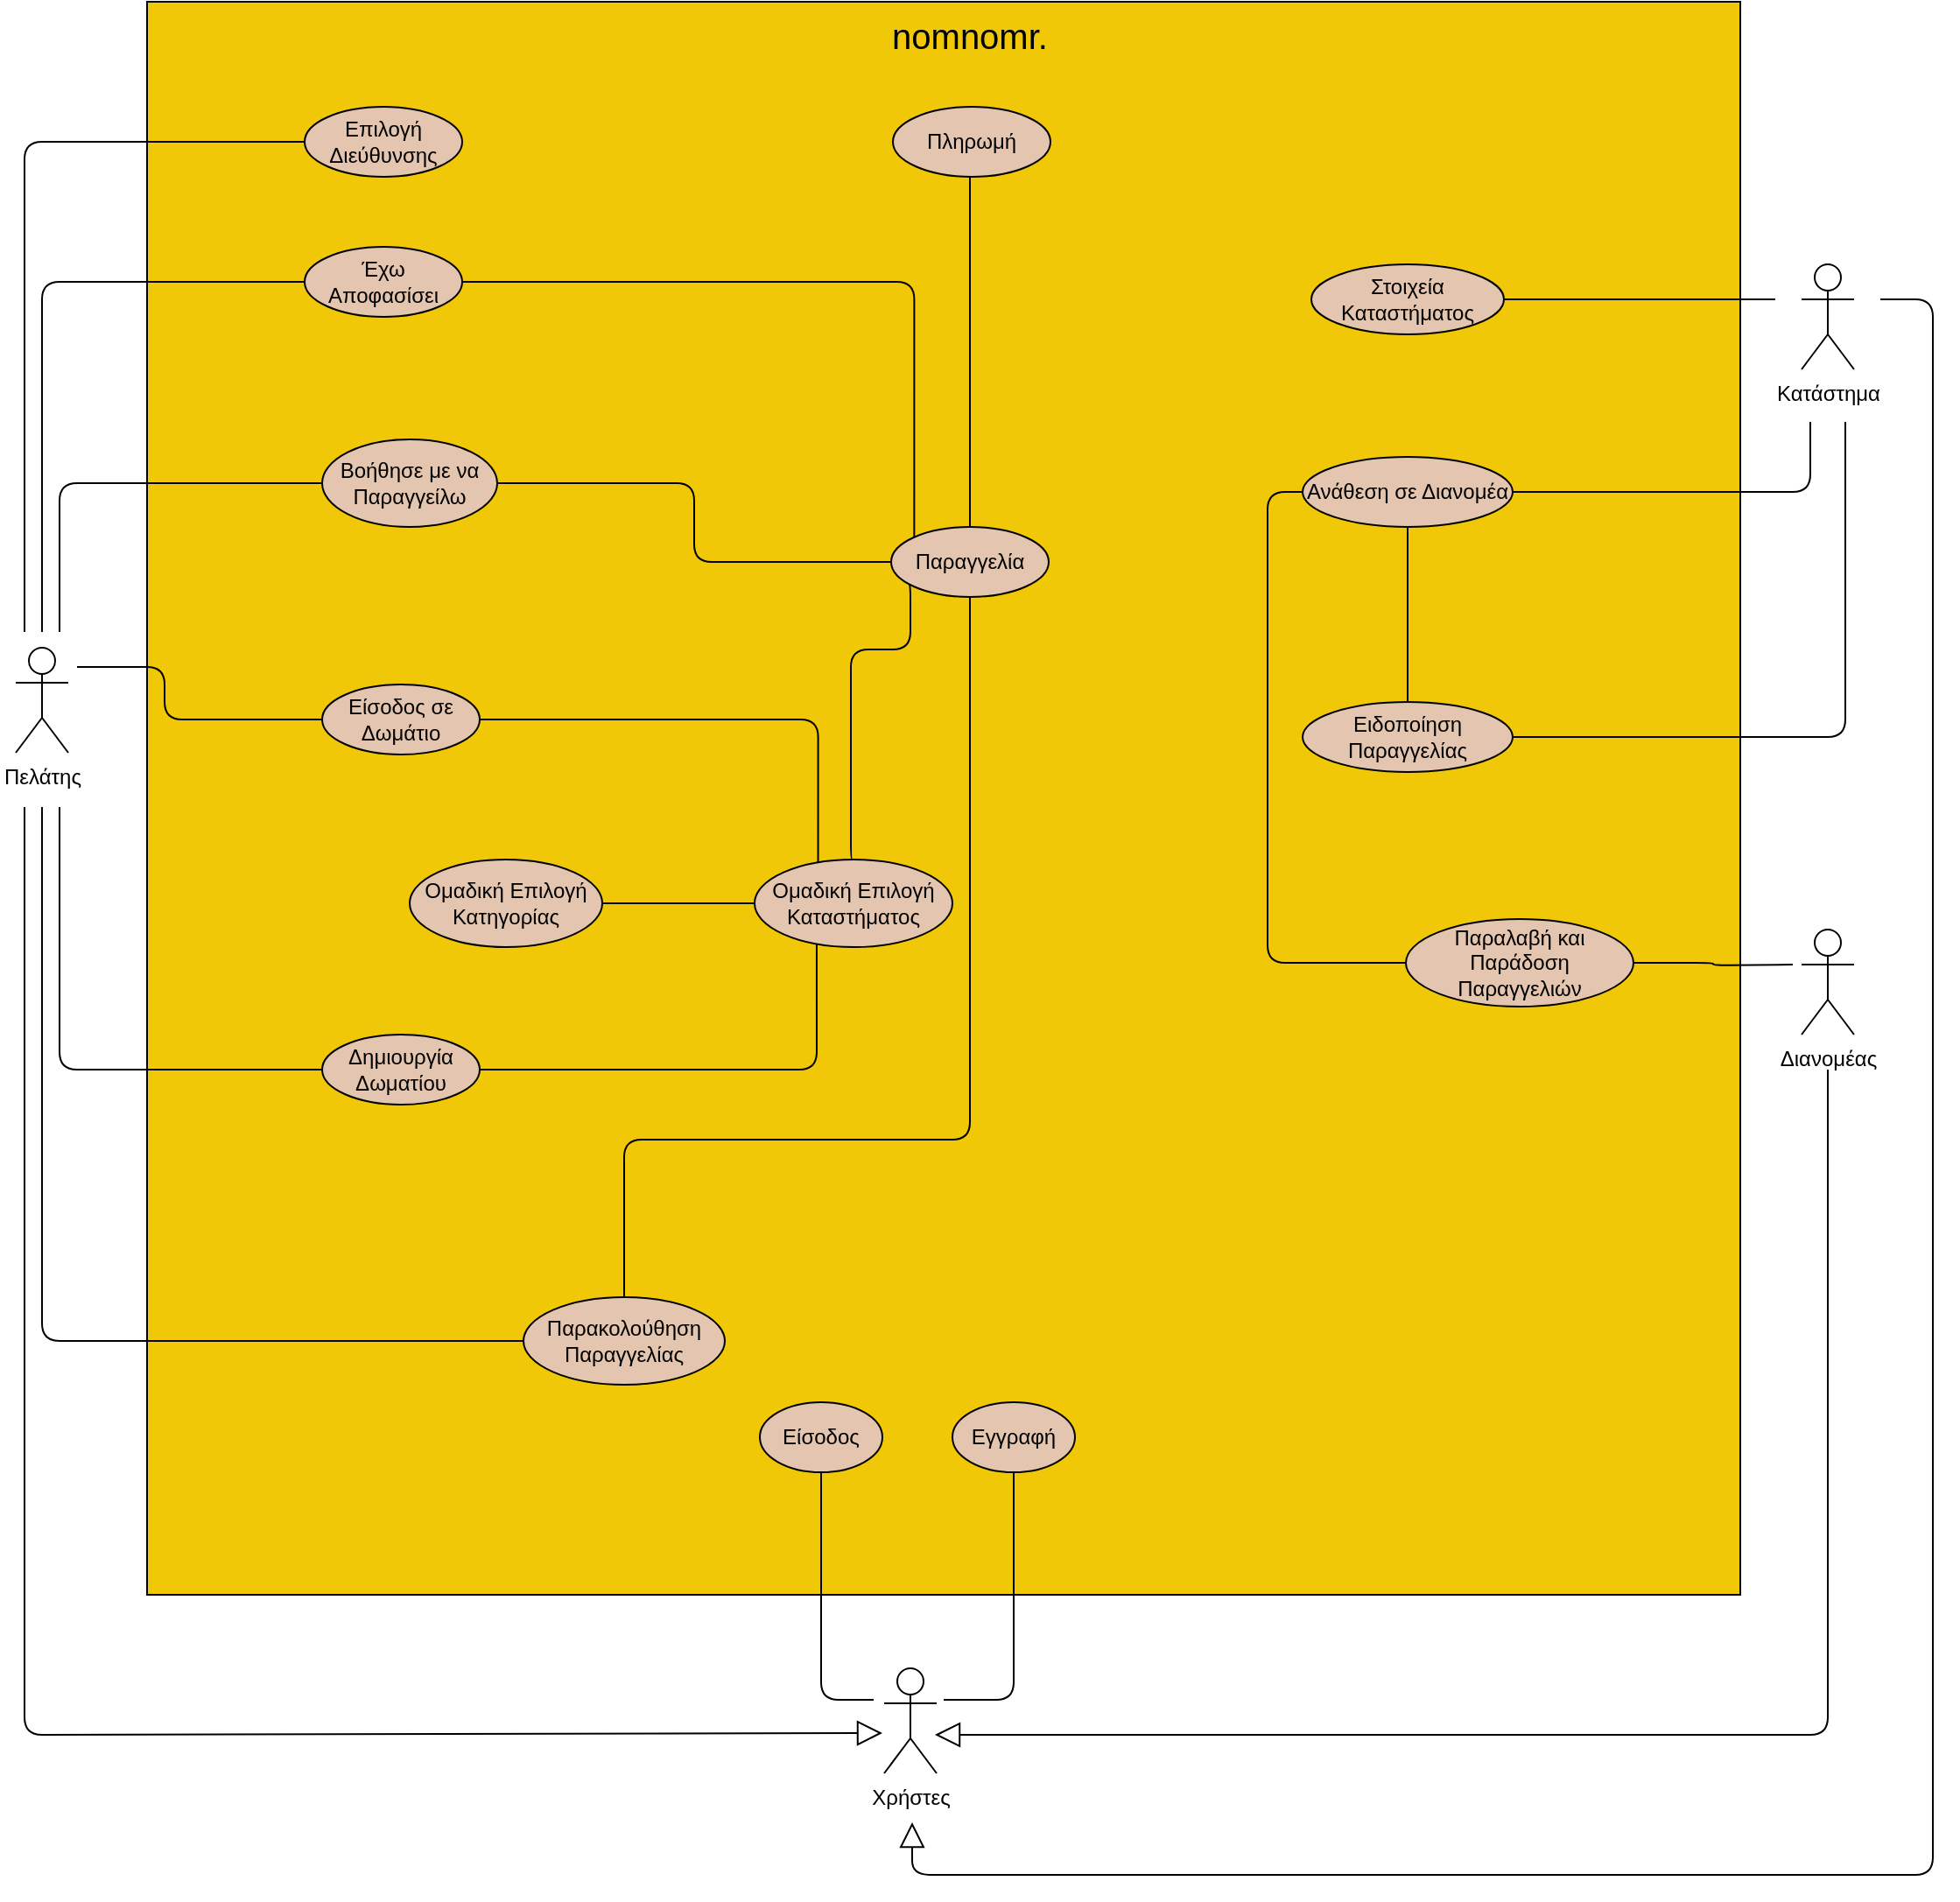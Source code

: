<mxfile version="19.0.3" type="device"><diagram id="2VhmybCiJ_VsvhxoTUYu" name="Page-1"><mxGraphModel dx="1550" dy="607" grid="1" gridSize="10" guides="1" tooltips="1" connect="1" arrows="1" fold="1" page="1" pageScale="1" pageWidth="850" pageHeight="1100" math="0" shadow="0"><root><mxCell id="0"/><mxCell id="1" parent="0"/><mxCell id="WKwVOLJDym8UCnrTxaul-4" value="" style="whiteSpace=wrap;html=1;aspect=fixed;fillColor=#F0C808;fontFamily=Helvetica;" parent="1" vertex="1"><mxGeometry x="-760" y="10" width="910" height="910" as="geometry"/></mxCell><mxCell id="WKwVOLJDym8UCnrTxaul-5" value="&lt;font style=&quot;font-size: 20px;&quot;&gt;nomnomr.&lt;/font&gt;" style="text;html=1;strokeColor=none;fillColor=none;align=center;verticalAlign=middle;whiteSpace=wrap;rounded=0;fontFamily=Helvetica;fontSize=20;" parent="1" vertex="1"><mxGeometry x="-330" y="14" width="80" height="30" as="geometry"/></mxCell><mxCell id="WKwVOLJDym8UCnrTxaul-16" value="Επιλογή Διεύθυνσης" style="ellipse;whiteSpace=wrap;html=1;fillColor=#E4C5AF;fontFamily=Helvetica;" parent="1" vertex="1"><mxGeometry x="-670" y="70" width="90" height="40" as="geometry"/></mxCell><mxCell id="WKwVOLJDym8UCnrTxaul-18" value="" style="edgeStyle=none;html=1;endArrow=none;verticalAlign=bottom;rounded=1;entryX=0;entryY=0.5;entryDx=0;entryDy=0;jumpStyle=arc;exitX=0.25;exitY=0;exitDx=0;exitDy=0;exitPerimeter=0;fontFamily=Helvetica;" parent="1" target="WKwVOLJDym8UCnrTxaul-16" edge="1"><mxGeometry width="160" relative="1" as="geometry"><mxPoint x="-830" y="370" as="sourcePoint"/><mxPoint x="-400" y="350" as="targetPoint"/><Array as="points"><mxPoint x="-830" y="90"/></Array></mxGeometry></mxCell><mxCell id="WKwVOLJDym8UCnrTxaul-23" value="" style="edgeStyle=orthogonalEdgeStyle;html=1;endArrow=none;verticalAlign=bottom;rounded=1;entryX=0;entryY=0.5;entryDx=0;entryDy=0;jumpStyle=arc;exitX=0.5;exitY=0;exitDx=0;exitDy=0;exitPerimeter=0;fontFamily=Helvetica;" parent="1" target="WKwVOLJDym8UCnrTxaul-25" edge="1"><mxGeometry width="160" relative="1" as="geometry"><mxPoint x="-820" y="370" as="sourcePoint"/><mxPoint x="-690.0" y="240" as="targetPoint"/><Array as="points"><mxPoint x="-820" y="170"/></Array></mxGeometry></mxCell><mxCell id="WKwVOLJDym8UCnrTxaul-25" value="Έχω Αποφασίσει" style="ellipse;whiteSpace=wrap;html=1;fillColor=#E4C5AF;fontFamily=Helvetica;fontSize=12;" parent="1" vertex="1"><mxGeometry x="-670" y="150" width="90" height="40" as="geometry"/></mxCell><mxCell id="WKwVOLJDym8UCnrTxaul-26" value="Βοήθησε με να Παραγγείλω" style="ellipse;whiteSpace=wrap;html=1;fillColor=#E4C5AF;fontFamily=Helvetica;fontSize=12;" parent="1" vertex="1"><mxGeometry x="-660" y="260" width="100" height="50" as="geometry"/></mxCell><mxCell id="WKwVOLJDym8UCnrTxaul-28" value="" style="edgeStyle=orthogonalEdgeStyle;html=1;endArrow=none;verticalAlign=bottom;rounded=1;entryX=0;entryY=0.5;entryDx=0;entryDy=0;jumpStyle=arc;fontFamily=Helvetica;" parent="1" target="WKwVOLJDym8UCnrTxaul-26" edge="1"><mxGeometry width="160" relative="1" as="geometry"><mxPoint x="-810" y="370" as="sourcePoint"/><mxPoint x="-490" y="340" as="targetPoint"/><Array as="points"><mxPoint x="-810" y="285"/></Array></mxGeometry></mxCell><mxCell id="WKwVOLJDym8UCnrTxaul-31" value="" style="edgeStyle=orthogonalEdgeStyle;html=1;endArrow=none;verticalAlign=bottom;rounded=1;entryX=0;entryY=0.5;entryDx=0;entryDy=0;jumpStyle=arc;fontFamily=Helvetica;" parent="1" target="WKwVOLJDym8UCnrTxaul-30" edge="1"><mxGeometry width="160" relative="1" as="geometry"><mxPoint x="-820" y="470" as="sourcePoint"/><mxPoint x="-650" y="410" as="targetPoint"/><Array as="points"><mxPoint x="-820" y="775"/></Array></mxGeometry></mxCell><mxCell id="WKwVOLJDym8UCnrTxaul-33" value="" style="edgeStyle=orthogonalEdgeStyle;html=1;endArrow=none;verticalAlign=bottom;rounded=1;entryX=1;entryY=0.5;entryDx=0;entryDy=0;exitX=0;exitY=0.5;exitDx=0;exitDy=0;jumpStyle=arc;fontFamily=Helvetica;" parent="1" source="WKwVOLJDym8UCnrTxaul-29" target="WKwVOLJDym8UCnrTxaul-26" edge="1"><mxGeometry width="160" relative="1" as="geometry"><mxPoint x="-220" y="390" as="sourcePoint"/><mxPoint x="-480" y="480" as="targetPoint"/></mxGeometry></mxCell><mxCell id="WKwVOLJDym8UCnrTxaul-34" value="" style="edgeStyle=orthogonalEdgeStyle;html=1;endArrow=none;verticalAlign=bottom;rounded=1;entryX=0;entryY=0;entryDx=0;entryDy=0;exitX=1;exitY=0.5;exitDx=0;exitDy=0;jumpStyle=arc;fontFamily=Helvetica;" parent="1" source="WKwVOLJDym8UCnrTxaul-25" target="WKwVOLJDym8UCnrTxaul-29" edge="1"><mxGeometry width="160" relative="1" as="geometry"><mxPoint x="-210" y="390" as="sourcePoint"/><mxPoint x="-390" y="480" as="targetPoint"/></mxGeometry></mxCell><mxCell id="yT9anjNgfXFWTvLSAoXF-5" style="edgeStyle=orthogonalEdgeStyle;rounded=1;orthogonalLoop=1;jettySize=auto;html=1;entryX=0.321;entryY=0.037;entryDx=0;entryDy=0;entryPerimeter=0;endArrow=none;endFill=0;" parent="1" source="WKwVOLJDym8UCnrTxaul-35" target="ac3TuZpjD-VI5zDlLNxs-1" edge="1"><mxGeometry relative="1" as="geometry"/></mxCell><mxCell id="WKwVOLJDym8UCnrTxaul-35" value="Είσοδος σε Δωμάτιο" style="ellipse;whiteSpace=wrap;html=1;fillColor=#E4C5AF;fontFamily=Helvetica;" parent="1" vertex="1"><mxGeometry x="-660" y="400" width="90" height="40" as="geometry"/></mxCell><mxCell id="yT9anjNgfXFWTvLSAoXF-6" style="edgeStyle=orthogonalEdgeStyle;rounded=1;orthogonalLoop=1;jettySize=auto;html=1;entryX=0.314;entryY=0.97;entryDx=0;entryDy=0;entryPerimeter=0;endArrow=none;endFill=0;" parent="1" source="WKwVOLJDym8UCnrTxaul-36" target="ac3TuZpjD-VI5zDlLNxs-1" edge="1"><mxGeometry relative="1" as="geometry"/></mxCell><mxCell id="WKwVOLJDym8UCnrTxaul-36" value="Δημιουργία Δωματίου" style="ellipse;whiteSpace=wrap;html=1;fillColor=#E4C5AF;fontFamily=Helvetica;" parent="1" vertex="1"><mxGeometry x="-660" y="600" width="90" height="40" as="geometry"/></mxCell><mxCell id="WKwVOLJDym8UCnrTxaul-37" value="Ομαδική Επιλογή Κατηγορίας" style="ellipse;whiteSpace=wrap;html=1;fillColor=#E4C5AF;fontFamily=Helvetica;" parent="1" vertex="1"><mxGeometry x="-610" y="500" width="110" height="50" as="geometry"/></mxCell><mxCell id="WKwVOLJDym8UCnrTxaul-38" value="" style="edgeStyle=orthogonalEdgeStyle;html=1;endArrow=none;verticalAlign=bottom;rounded=1;entryX=0;entryY=0.5;entryDx=0;entryDy=0;jumpStyle=arc;fontFamily=Helvetica;" parent="1" target="WKwVOLJDym8UCnrTxaul-36" edge="1"><mxGeometry width="160" relative="1" as="geometry"><mxPoint x="-810" y="470" as="sourcePoint"/><mxPoint x="-680" y="810" as="targetPoint"/><Array as="points"><mxPoint x="-810" y="620"/></Array></mxGeometry></mxCell><mxCell id="WKwVOLJDym8UCnrTxaul-39" value="" style="edgeStyle=orthogonalEdgeStyle;html=1;endArrow=none;verticalAlign=bottom;rounded=1;entryX=0;entryY=0.5;entryDx=0;entryDy=0;jumpStyle=arc;exitX=1;exitY=0.333;exitDx=0;exitDy=0;exitPerimeter=0;fontFamily=Helvetica;" parent="1" target="WKwVOLJDym8UCnrTxaul-35" edge="1"><mxGeometry width="160" relative="1" as="geometry"><mxPoint x="-800" y="390" as="sourcePoint"/><mxPoint x="-680" y="700" as="targetPoint"/><Array as="points"><mxPoint x="-750" y="390"/><mxPoint x="-750" y="420"/></Array></mxGeometry></mxCell><mxCell id="WKwVOLJDym8UCnrTxaul-42" value="" style="edgeStyle=orthogonalEdgeStyle;html=1;endArrow=none;verticalAlign=bottom;rounded=1;exitX=0.069;exitY=0.745;exitDx=0;exitDy=0;jumpStyle=arc;entryX=0.5;entryY=0;entryDx=0;entryDy=0;exitPerimeter=0;fontFamily=Helvetica;" parent="1" source="WKwVOLJDym8UCnrTxaul-29" target="ac3TuZpjD-VI5zDlLNxs-1" edge="1"><mxGeometry width="160" relative="1" as="geometry"><mxPoint x="-308.96" y="439" as="sourcePoint"/><mxPoint x="-394" y="580" as="targetPoint"/><Array as="points"><mxPoint x="-324" y="340"/><mxPoint x="-324" y="380"/><mxPoint x="-358" y="380"/></Array></mxGeometry></mxCell><mxCell id="WKwVOLJDym8UCnrTxaul-45" value="" style="edgeStyle=orthogonalEdgeStyle;html=1;endArrow=none;verticalAlign=bottom;rounded=1;entryX=0.5;entryY=0;entryDx=0;entryDy=0;exitX=0.5;exitY=1;exitDx=0;exitDy=0;jumpStyle=arc;fontFamily=Helvetica;" parent="1" source="WKwVOLJDym8UCnrTxaul-29" target="WKwVOLJDym8UCnrTxaul-30" edge="1"><mxGeometry width="160" relative="1" as="geometry"><mxPoint x="-300" y="440" as="sourcePoint"/><mxPoint x="-420" y="660" as="targetPoint"/><Array as="points"><mxPoint x="-290" y="660"/><mxPoint x="-487" y="660"/></Array></mxGeometry></mxCell><mxCell id="WKwVOLJDym8UCnrTxaul-47" value="Εγγραφή" style="ellipse;whiteSpace=wrap;html=1;fillColor=#E4C5AF;fontFamily=Helvetica;" parent="1" vertex="1"><mxGeometry x="-300" y="810" width="70" height="40" as="geometry"/></mxCell><mxCell id="WKwVOLJDym8UCnrTxaul-49" value="" style="edgeStyle=none;html=1;endArrow=none;verticalAlign=bottom;rounded=1;entryX=0.5;entryY=1;entryDx=0;entryDy=0;jumpStyle=arc;exitX=0;exitY=0.333;exitDx=0;exitDy=0;exitPerimeter=0;fontFamily=Helvetica;" parent="1" target="WKwVOLJDym8UCnrTxaul-46" edge="1"><mxGeometry width="160" relative="1" as="geometry"><mxPoint x="-345" y="980" as="sourcePoint"/><mxPoint x="-680" y="700" as="targetPoint"/><Array as="points"><mxPoint x="-375" y="980"/></Array></mxGeometry></mxCell><mxCell id="WKwVOLJDym8UCnrTxaul-50" value="" style="edgeStyle=none;html=1;endArrow=none;verticalAlign=bottom;rounded=1;entryX=0.5;entryY=1;entryDx=0;entryDy=0;jumpStyle=arc;exitX=1;exitY=0.333;exitDx=0;exitDy=0;exitPerimeter=0;fontFamily=Helvetica;" parent="1" target="WKwVOLJDym8UCnrTxaul-47" edge="1"><mxGeometry width="160" relative="1" as="geometry"><mxPoint x="-305" y="980" as="sourcePoint"/><mxPoint x="-365" y="860" as="targetPoint"/><Array as="points"><mxPoint x="-265" y="980"/></Array></mxGeometry></mxCell><mxCell id="WKwVOLJDym8UCnrTxaul-51" value="Πληρωμή" style="ellipse;whiteSpace=wrap;html=1;fillColor=#E4C5AF;fontFamily=Helvetica;" parent="1" vertex="1"><mxGeometry x="-334" y="70" width="90" height="40" as="geometry"/></mxCell><mxCell id="WKwVOLJDym8UCnrTxaul-52" value="" style="edgeStyle=orthogonalEdgeStyle;html=1;endArrow=none;verticalAlign=bottom;rounded=1;exitX=0.5;exitY=0;exitDx=0;exitDy=0;jumpStyle=arc;fontFamily=Helvetica;" parent="1" source="WKwVOLJDym8UCnrTxaul-29" edge="1"><mxGeometry width="160" relative="1" as="geometry"><mxPoint x="-266.82" y="414.142" as="sourcePoint"/><mxPoint x="-290" y="110" as="targetPoint"/><Array as="points"><mxPoint x="-290" y="110"/></Array></mxGeometry></mxCell><mxCell id="WKwVOLJDym8UCnrTxaul-57" value="" style="edgeStyle=none;html=1;endArrow=none;verticalAlign=bottom;rounded=1;exitX=1;exitY=0.5;exitDx=0;exitDy=0;jumpStyle=arc;fontFamily=Helvetica;" parent="1" source="ac3TuZpjD-VI5zDlLNxs-12" edge="1"><mxGeometry width="160" relative="1" as="geometry"><mxPoint x="20.0" y="185" as="sourcePoint"/><mxPoint x="170" y="180" as="targetPoint"/><Array as="points"/></mxGeometry></mxCell><mxCell id="yT9anjNgfXFWTvLSAoXF-7" style="edgeStyle=orthogonalEdgeStyle;rounded=1;orthogonalLoop=1;jettySize=auto;html=1;entryX=0;entryY=0.5;entryDx=0;entryDy=0;fontSize=20;endArrow=none;endFill=0;" parent="1" source="WKwVOLJDym8UCnrTxaul-60" target="WKwVOLJDym8UCnrTxaul-66" edge="1"><mxGeometry relative="1" as="geometry"><Array as="points"><mxPoint x="-120" y="290"/><mxPoint x="-120" y="559"/></Array></mxGeometry></mxCell><mxCell id="WKwVOLJDym8UCnrTxaul-60" value="Ανάθεση σε Διανομέα" style="ellipse;whiteSpace=wrap;html=1;fillColor=#E4C5AF;fontFamily=Helvetica;" parent="1" vertex="1"><mxGeometry x="-100" y="270" width="120" height="40" as="geometry"/></mxCell><mxCell id="WKwVOLJDym8UCnrTxaul-61" value="" style="edgeStyle=orthogonalEdgeStyle;html=1;endArrow=none;verticalAlign=bottom;rounded=1;exitX=1;exitY=0.5;exitDx=0;exitDy=0;jumpStyle=arc;fontFamily=Helvetica;" parent="1" source="WKwVOLJDym8UCnrTxaul-60" edge="1"><mxGeometry width="160" relative="1" as="geometry"><mxPoint x="50" y="190" as="sourcePoint"/><mxPoint x="190" y="250" as="targetPoint"/><Array as="points"><mxPoint x="190" y="290"/></Array></mxGeometry></mxCell><mxCell id="WKwVOLJDym8UCnrTxaul-62" value="" style="edgeStyle=orthogonalEdgeStyle;html=1;endArrow=none;verticalAlign=bottom;rounded=1;exitX=0.5;exitY=0;exitDx=0;exitDy=0;jumpStyle=arc;fontFamily=Helvetica;entryX=0.5;entryY=1;entryDx=0;entryDy=0;" parent="1" source="WKwVOLJDym8UCnrTxaul-63" target="WKwVOLJDym8UCnrTxaul-60" edge="1"><mxGeometry width="160" relative="1" as="geometry"><mxPoint x="-245" y="420" as="sourcePoint"/><mxPoint x="-22" y="310" as="targetPoint"/><Array as="points"><mxPoint x="-40" y="360"/><mxPoint x="-40" y="360"/></Array></mxGeometry></mxCell><mxCell id="WKwVOLJDym8UCnrTxaul-63" value="Ειδοποίηση Παραγγελίας" style="ellipse;whiteSpace=wrap;html=1;fillColor=#E4C5AF;fontFamily=Helvetica;" parent="1" vertex="1"><mxGeometry x="-100" y="410" width="120" height="40" as="geometry"/></mxCell><mxCell id="WKwVOLJDym8UCnrTxaul-64" value="" style="edgeStyle=orthogonalEdgeStyle;html=1;endArrow=none;verticalAlign=bottom;rounded=1;exitX=1;exitY=0.5;exitDx=0;exitDy=0;jumpStyle=arc;fontFamily=Helvetica;" parent="1" source="WKwVOLJDym8UCnrTxaul-63" edge="1"><mxGeometry width="160" relative="1" as="geometry"><mxPoint x="50" y="340" as="sourcePoint"/><mxPoint x="210" y="250" as="targetPoint"/><Array as="points"><mxPoint x="210" y="430"/></Array></mxGeometry></mxCell><mxCell id="WKwVOLJDym8UCnrTxaul-66" value="Παραλαβή και Παράδοση Παραγγελιών" style="ellipse;whiteSpace=wrap;html=1;fillColor=#E4C5AF;fontFamily=Helvetica;" parent="1" vertex="1"><mxGeometry x="-41" y="534" width="130" height="50" as="geometry"/></mxCell><mxCell id="WKwVOLJDym8UCnrTxaul-68" value="" style="edgeStyle=orthogonalEdgeStyle;html=1;endArrow=none;verticalAlign=bottom;rounded=1;entryX=1;entryY=0.5;entryDx=0;entryDy=0;jumpStyle=arc;exitX=0;exitY=0.333;exitDx=0;exitDy=0;exitPerimeter=0;fontFamily=Helvetica;" parent="1" target="WKwVOLJDym8UCnrTxaul-66" edge="1"><mxGeometry width="160" relative="1" as="geometry"><mxPoint x="180" y="560" as="sourcePoint"/><mxPoint x="-430" y="790" as="targetPoint"/></mxGeometry></mxCell><mxCell id="WKwVOLJDym8UCnrTxaul-70" value="" style="edgeStyle=none;html=1;endArrow=block;endFill=0;endSize=12;verticalAlign=bottom;rounded=1;fontFamily=Helvetica;fontSize=12;jumpStyle=arc;" parent="1" edge="1"><mxGeometry width="160" relative="1" as="geometry"><mxPoint x="-830" y="470" as="sourcePoint"/><mxPoint x="-340" y="999" as="targetPoint"/><Array as="points"><mxPoint x="-830" y="1000"/></Array></mxGeometry></mxCell><mxCell id="WKwVOLJDym8UCnrTxaul-71" value="" style="edgeStyle=none;html=1;endArrow=block;endFill=0;endSize=12;verticalAlign=bottom;rounded=1;fontFamily=Helvetica;fontSize=12;jumpStyle=arc;" parent="1" edge="1"><mxGeometry width="160" relative="1" as="geometry"><mxPoint x="200" y="620" as="sourcePoint"/><mxPoint x="-310" y="1000" as="targetPoint"/><Array as="points"><mxPoint x="200" y="1000"/></Array></mxGeometry></mxCell><mxCell id="WKwVOLJDym8UCnrTxaul-72" value="" style="edgeStyle=orthogonalEdgeStyle;html=1;endArrow=block;endFill=0;endSize=12;verticalAlign=bottom;rounded=1;fontFamily=Helvetica;fontSize=12;jumpStyle=arc;" parent="1" edge="1"><mxGeometry width="160" relative="1" as="geometry"><mxPoint x="230" y="180" as="sourcePoint"/><mxPoint x="-323" y="1050" as="targetPoint"/><Array as="points"><mxPoint x="260" y="180"/><mxPoint x="260" y="1080"/><mxPoint x="-323" y="1080"/></Array></mxGeometry></mxCell><mxCell id="WKwVOLJDym8UCnrTxaul-29" value="Παραγγελία" style="ellipse;whiteSpace=wrap;html=1;fillColor=#E4C5AF;fontFamily=Helvetica;" parent="1" vertex="1"><mxGeometry x="-335" y="310" width="90" height="40" as="geometry"/></mxCell><mxCell id="WKwVOLJDym8UCnrTxaul-30" value="Παρακολούθηση Παραγγελίας" style="ellipse;whiteSpace=wrap;html=1;fillColor=#E4C5AF;fontFamily=Helvetica;" parent="1" vertex="1"><mxGeometry x="-545" y="750" width="115" height="50" as="geometry"/></mxCell><mxCell id="WKwVOLJDym8UCnrTxaul-46" value="Είσοδος" style="ellipse;whiteSpace=wrap;html=1;fillColor=#E4C5AF;fontFamily=Helvetica;" parent="1" vertex="1"><mxGeometry x="-410" y="810" width="70" height="40" as="geometry"/></mxCell><mxCell id="ac3TuZpjD-VI5zDlLNxs-1" value="Ομαδική Επιλογή Καταστήματος" style="ellipse;whiteSpace=wrap;html=1;fillColor=#E4C5AF;fontFamily=Helvetica;" parent="1" vertex="1"><mxGeometry x="-413" y="500" width="113" height="50" as="geometry"/></mxCell><mxCell id="ac3TuZpjD-VI5zDlLNxs-2" value="" style="edgeStyle=orthogonalEdgeStyle;html=1;endArrow=none;verticalAlign=bottom;rounded=1;entryX=0;entryY=0.5;entryDx=0;entryDy=0;exitX=1;exitY=0.5;exitDx=0;exitDy=0;jumpStyle=arc;fontFamily=Helvetica;" parent="1" source="WKwVOLJDym8UCnrTxaul-37" target="ac3TuZpjD-VI5zDlLNxs-1" edge="1"><mxGeometry width="160" relative="1" as="geometry"><mxPoint x="-583.18" y="404.142" as="sourcePoint"/><mxPoint x="-500" y="440" as="targetPoint"/></mxGeometry></mxCell><mxCell id="ac3TuZpjD-VI5zDlLNxs-12" value="Στοιχεία Καταστήματος" style="ellipse;whiteSpace=wrap;html=1;fillColor=#E4C5AF;fontFamily=Helvetica;" parent="1" vertex="1"><mxGeometry x="-95" y="160" width="110" height="40" as="geometry"/></mxCell><mxCell id="yT9anjNgfXFWTvLSAoXF-1" value="Κατάστημα" style="shape=umlActor;verticalLabelPosition=bottom;verticalAlign=top;html=1;outlineConnect=0;" parent="1" vertex="1"><mxGeometry x="185" y="160" width="30" height="60" as="geometry"/></mxCell><mxCell id="yT9anjNgfXFWTvLSAoXF-2" value="Διανομέας" style="shape=umlActor;verticalLabelPosition=bottom;verticalAlign=top;html=1;outlineConnect=0;" parent="1" vertex="1"><mxGeometry x="185" y="540" width="30" height="60" as="geometry"/></mxCell><mxCell id="yT9anjNgfXFWTvLSAoXF-3" value="Χρήστες" style="shape=umlActor;verticalLabelPosition=bottom;verticalAlign=top;html=1;outlineConnect=0;" parent="1" vertex="1"><mxGeometry x="-339" y="962" width="30" height="60" as="geometry"/></mxCell><mxCell id="yT9anjNgfXFWTvLSAoXF-4" value="Πελάτης" style="shape=umlActor;verticalLabelPosition=bottom;verticalAlign=top;html=1;outlineConnect=0;" parent="1" vertex="1"><mxGeometry x="-835" y="379" width="30" height="60" as="geometry"/></mxCell></root></mxGraphModel></diagram></mxfile>